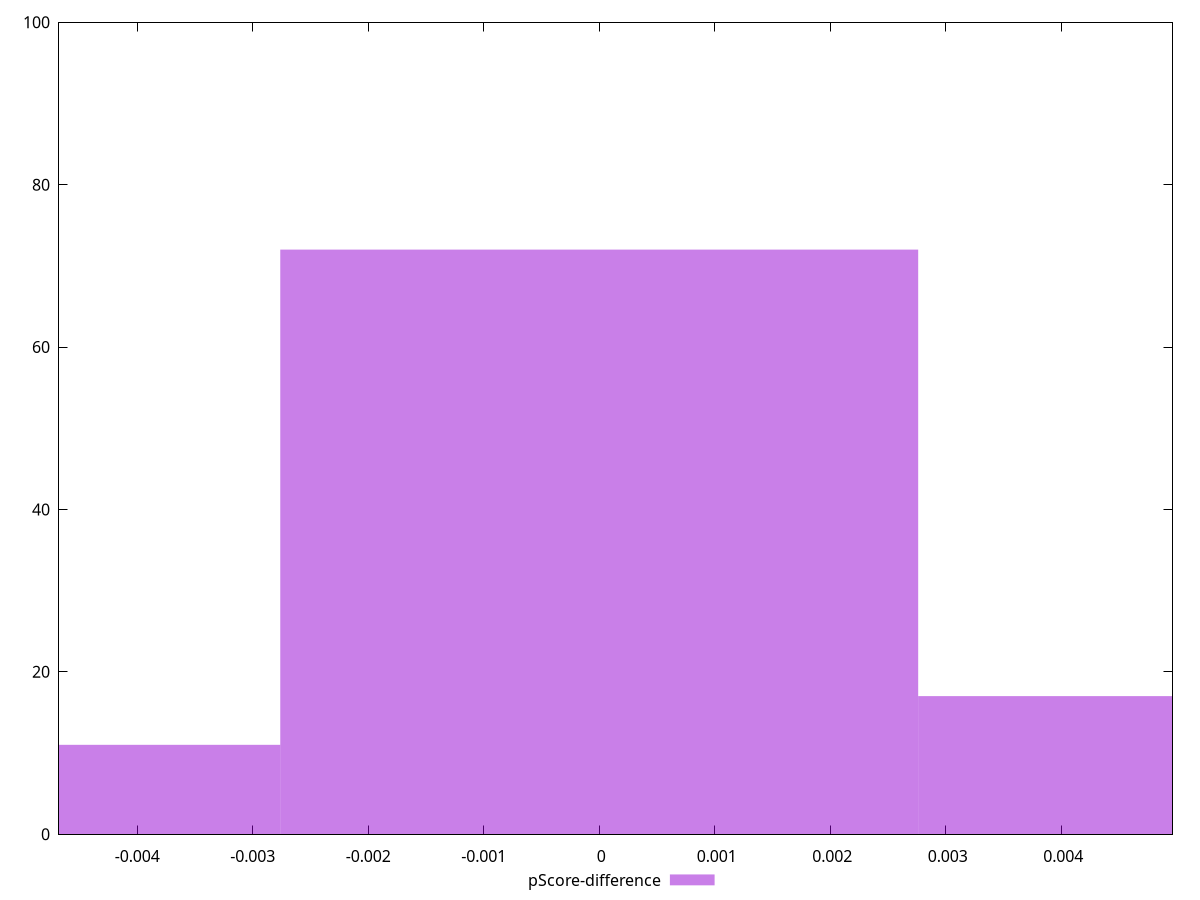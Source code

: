 reset

$pScoreDifference <<EOF
-0.005524280257802167 11
0 72
0.005524280257802167 17
EOF

set key outside below
set boxwidth 0.005524280257802167
set xrange [-0.00467818972752318:0.004964372903314168]
set yrange [0:100]
set trange [0:100]
set style fill transparent solid 0.5 noborder
set terminal svg size 640, 490 enhanced background rgb 'white'
set output "reprap/max-potential-fid/samples/pages+cached+noexternal+nomedia+nocss+nojs/pScore-difference/histogram.svg"

plot $pScoreDifference title "pScore-difference" with boxes

reset
